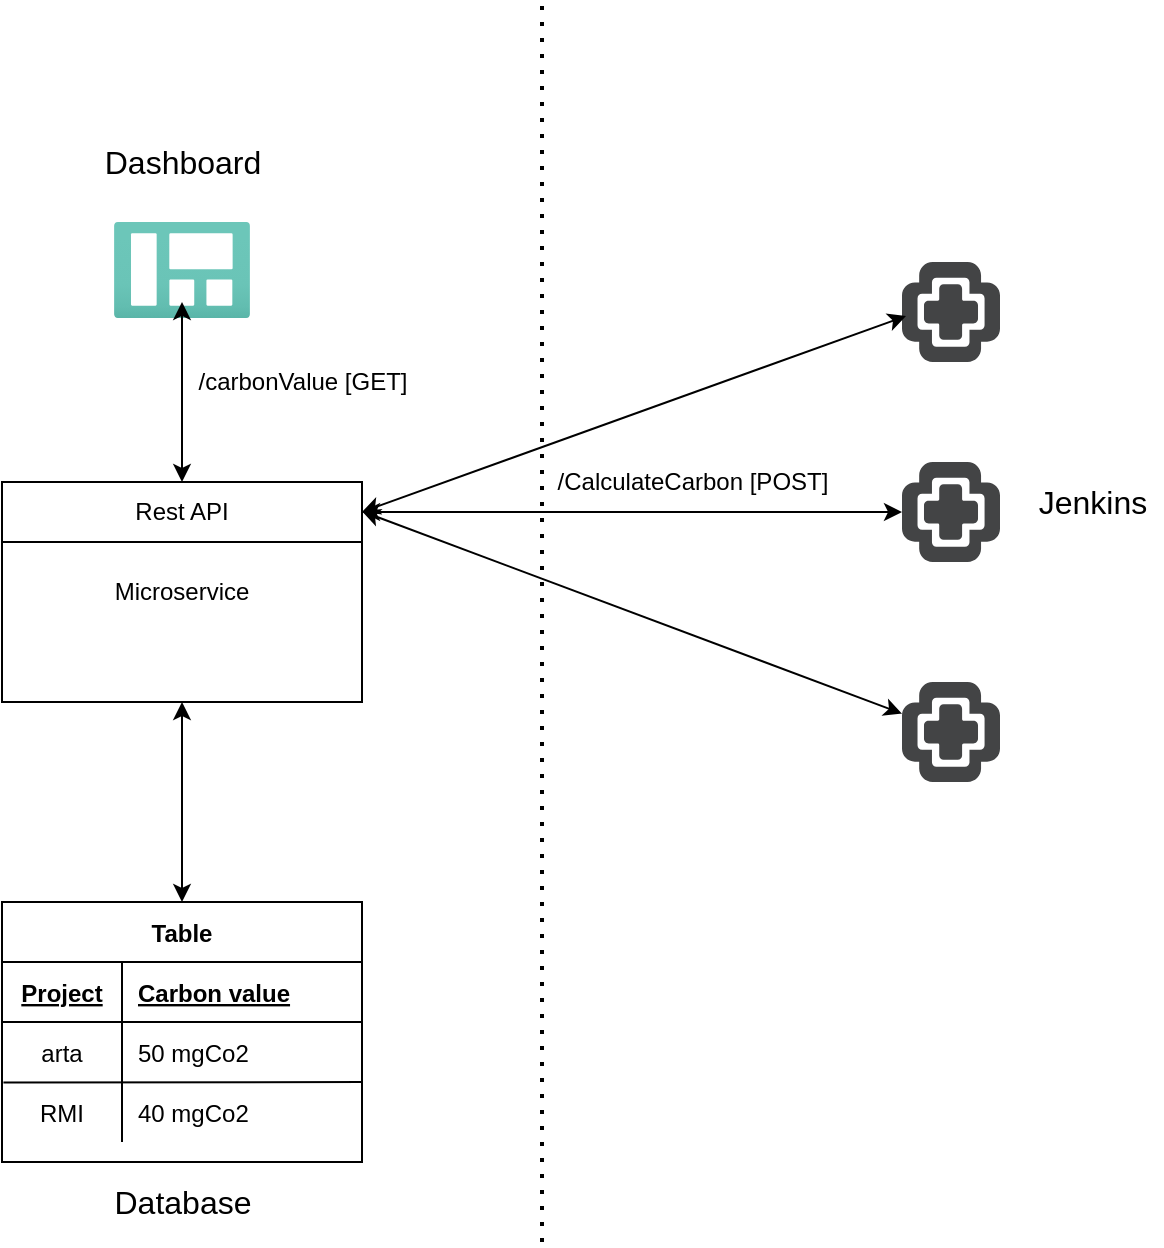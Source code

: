 <mxfile version="17.4.2" type="github" pages="2">
  <diagram id="yisxb9bP6PgOZ_aUMXfN" name="Page-1">
    <mxGraphModel dx="1422" dy="794" grid="1" gridSize="10" guides="1" tooltips="1" connect="1" arrows="1" fold="1" page="1" pageScale="1" pageWidth="1100" pageHeight="1700" math="0" shadow="0">
      <root>
        <mxCell id="0" />
        <mxCell id="1" parent="0" />
        <mxCell id="oYDGXYUzNn_aLFKgtwb9-1" value="Microservice" style="rounded=0;whiteSpace=wrap;html=1;" parent="1" vertex="1">
          <mxGeometry x="410" y="440" width="180" height="110" as="geometry" />
        </mxCell>
        <mxCell id="oYDGXYUzNn_aLFKgtwb9-2" value="Table" style="shape=table;startSize=30;container=1;collapsible=1;childLayout=tableLayout;fixedRows=1;rowLines=0;fontStyle=1;align=center;resizeLast=1;" parent="1" vertex="1">
          <mxGeometry x="410" y="650" width="180" height="130" as="geometry" />
        </mxCell>
        <mxCell id="oYDGXYUzNn_aLFKgtwb9-6" value="" style="shape=tableRow;horizontal=0;startSize=0;swimlaneHead=0;swimlaneBody=0;fillColor=none;collapsible=0;dropTarget=0;points=[[0,0.5],[1,0.5]];portConstraint=eastwest;top=0;left=0;right=0;bottom=1;" parent="oYDGXYUzNn_aLFKgtwb9-2" vertex="1">
          <mxGeometry y="30" width="180" height="30" as="geometry" />
        </mxCell>
        <mxCell id="oYDGXYUzNn_aLFKgtwb9-7" value="Project" style="shape=partialRectangle;connectable=0;fillColor=none;top=0;left=0;bottom=0;right=0;fontStyle=5;overflow=hidden;" parent="oYDGXYUzNn_aLFKgtwb9-6" vertex="1">
          <mxGeometry width="60" height="30" as="geometry">
            <mxRectangle width="60" height="30" as="alternateBounds" />
          </mxGeometry>
        </mxCell>
        <mxCell id="oYDGXYUzNn_aLFKgtwb9-8" value="Carbon value" style="shape=partialRectangle;connectable=0;fillColor=none;top=0;left=0;bottom=0;right=0;align=left;spacingLeft=6;fontStyle=5;overflow=hidden;" parent="oYDGXYUzNn_aLFKgtwb9-6" vertex="1">
          <mxGeometry x="60" width="120" height="30" as="geometry">
            <mxRectangle width="120" height="30" as="alternateBounds" />
          </mxGeometry>
        </mxCell>
        <mxCell id="oYDGXYUzNn_aLFKgtwb9-9" value="" style="shape=tableRow;horizontal=0;startSize=0;swimlaneHead=0;swimlaneBody=0;fillColor=none;collapsible=0;dropTarget=0;points=[[0,0.5],[1,0.5]];portConstraint=eastwest;top=0;left=0;right=0;bottom=0;" parent="oYDGXYUzNn_aLFKgtwb9-2" vertex="1">
          <mxGeometry y="60" width="180" height="30" as="geometry" />
        </mxCell>
        <mxCell id="oYDGXYUzNn_aLFKgtwb9-10" value="arta" style="shape=partialRectangle;connectable=0;fillColor=none;top=0;left=0;bottom=0;right=0;editable=1;overflow=hidden;" parent="oYDGXYUzNn_aLFKgtwb9-9" vertex="1">
          <mxGeometry width="60" height="30" as="geometry">
            <mxRectangle width="60" height="30" as="alternateBounds" />
          </mxGeometry>
        </mxCell>
        <mxCell id="oYDGXYUzNn_aLFKgtwb9-11" value="50 mgCo2" style="shape=partialRectangle;connectable=0;fillColor=none;top=0;left=0;bottom=0;right=0;align=left;spacingLeft=6;overflow=hidden;" parent="oYDGXYUzNn_aLFKgtwb9-9" vertex="1">
          <mxGeometry x="60" width="120" height="30" as="geometry">
            <mxRectangle width="120" height="30" as="alternateBounds" />
          </mxGeometry>
        </mxCell>
        <mxCell id="oYDGXYUzNn_aLFKgtwb9-12" value="" style="shape=tableRow;horizontal=0;startSize=0;swimlaneHead=0;swimlaneBody=0;fillColor=none;collapsible=0;dropTarget=0;points=[[0,0.5],[1,0.5]];portConstraint=eastwest;top=0;left=0;right=0;bottom=0;" parent="oYDGXYUzNn_aLFKgtwb9-2" vertex="1">
          <mxGeometry y="90" width="180" height="30" as="geometry" />
        </mxCell>
        <mxCell id="oYDGXYUzNn_aLFKgtwb9-13" value="RMI" style="shape=partialRectangle;connectable=0;fillColor=none;top=0;left=0;bottom=0;right=0;editable=1;overflow=hidden;" parent="oYDGXYUzNn_aLFKgtwb9-12" vertex="1">
          <mxGeometry width="60" height="30" as="geometry">
            <mxRectangle width="60" height="30" as="alternateBounds" />
          </mxGeometry>
        </mxCell>
        <mxCell id="oYDGXYUzNn_aLFKgtwb9-14" value="40 mgCo2" style="shape=partialRectangle;connectable=0;fillColor=none;top=0;left=0;bottom=0;right=0;align=left;spacingLeft=6;overflow=hidden;" parent="oYDGXYUzNn_aLFKgtwb9-12" vertex="1">
          <mxGeometry x="60" width="120" height="30" as="geometry">
            <mxRectangle width="120" height="30" as="alternateBounds" />
          </mxGeometry>
        </mxCell>
        <mxCell id="NN6bOmch8YNIR143ERD3-5" value="" style="endArrow=none;html=1;rounded=0;exitX=0.004;exitY=1.009;exitDx=0;exitDy=0;exitPerimeter=0;entryX=1.002;entryY=1;entryDx=0;entryDy=0;entryPerimeter=0;" parent="oYDGXYUzNn_aLFKgtwb9-2" source="oYDGXYUzNn_aLFKgtwb9-9" target="oYDGXYUzNn_aLFKgtwb9-9" edge="1">
          <mxGeometry width="50" height="50" relative="1" as="geometry">
            <mxPoint x="30" y="-40" as="sourcePoint" />
            <mxPoint x="80" y="-90" as="targetPoint" />
          </mxGeometry>
        </mxCell>
        <mxCell id="oYDGXYUzNn_aLFKgtwb9-15" value="" style="sketch=0;pointerEvents=1;shadow=0;dashed=0;html=1;strokeColor=none;fillColor=#434445;aspect=fixed;labelPosition=center;verticalLabelPosition=bottom;verticalAlign=top;align=center;outlineConnect=0;shape=mxgraph.vvd.vrealize_operations;" parent="1" vertex="1">
          <mxGeometry x="860" y="430" width="49" height="50" as="geometry" />
        </mxCell>
        <mxCell id="oYDGXYUzNn_aLFKgtwb9-16" value="" style="aspect=fixed;html=1;points=[];align=center;image;fontSize=12;image=img/lib/azure2/general/Dashboard.svg;" parent="1" vertex="1">
          <mxGeometry x="466" y="310" width="68" height="48" as="geometry" />
        </mxCell>
        <mxCell id="oYDGXYUzNn_aLFKgtwb9-17" value="" style="endArrow=classic;startArrow=classic;html=1;rounded=0;exitX=1;exitY=0.5;exitDx=0;exitDy=0;" parent="1" source="NN6bOmch8YNIR143ERD3-4" target="oYDGXYUzNn_aLFKgtwb9-15" edge="1">
          <mxGeometry width="50" height="50" relative="1" as="geometry">
            <mxPoint x="670" y="510" as="sourcePoint" />
            <mxPoint x="720" y="460" as="targetPoint" />
          </mxGeometry>
        </mxCell>
        <mxCell id="oYDGXYUzNn_aLFKgtwb9-18" value="&lt;font style=&quot;font-size: 16px&quot;&gt;Jenkins&lt;/font&gt;" style="text;html=1;align=center;verticalAlign=middle;resizable=0;points=[];autosize=1;strokeColor=none;fillColor=none;" parent="1" vertex="1">
          <mxGeometry x="920" y="440" width="70" height="20" as="geometry" />
        </mxCell>
        <mxCell id="oYDGXYUzNn_aLFKgtwb9-19" value="" style="endArrow=classic;startArrow=classic;html=1;rounded=0;fontSize=16;exitX=0.5;exitY=0;exitDx=0;exitDy=0;entryX=0.5;entryY=1;entryDx=0;entryDy=0;" parent="1" source="oYDGXYUzNn_aLFKgtwb9-2" target="oYDGXYUzNn_aLFKgtwb9-1" edge="1">
          <mxGeometry width="50" height="50" relative="1" as="geometry">
            <mxPoint x="510" y="530" as="sourcePoint" />
            <mxPoint x="560" y="480" as="targetPoint" />
          </mxGeometry>
        </mxCell>
        <mxCell id="oYDGXYUzNn_aLFKgtwb9-21" value="" style="endArrow=classic;startArrow=classic;html=1;rounded=0;fontSize=16;entryX=0.5;entryY=0.833;entryDx=0;entryDy=0;entryPerimeter=0;exitX=0.5;exitY=0;exitDx=0;exitDy=0;" parent="1" source="oYDGXYUzNn_aLFKgtwb9-1" target="oYDGXYUzNn_aLFKgtwb9-16" edge="1">
          <mxGeometry width="50" height="50" relative="1" as="geometry">
            <mxPoint x="500" y="410" as="sourcePoint" />
            <mxPoint x="560" y="480" as="targetPoint" />
          </mxGeometry>
        </mxCell>
        <mxCell id="oYDGXYUzNn_aLFKgtwb9-22" value="Database" style="text;html=1;align=center;verticalAlign=middle;resizable=0;points=[];autosize=1;strokeColor=none;fillColor=none;fontSize=16;" parent="1" vertex="1">
          <mxGeometry x="460" y="790" width="80" height="20" as="geometry" />
        </mxCell>
        <mxCell id="oYDGXYUzNn_aLFKgtwb9-24" value="Dashboard" style="text;html=1;align=center;verticalAlign=middle;resizable=0;points=[];autosize=1;strokeColor=none;fillColor=none;fontSize=16;" parent="1" vertex="1">
          <mxGeometry x="455" y="270" width="90" height="20" as="geometry" />
        </mxCell>
        <mxCell id="NN6bOmch8YNIR143ERD3-4" value="Rest API" style="rounded=0;whiteSpace=wrap;html=1;" parent="1" vertex="1">
          <mxGeometry x="410" y="440" width="180" height="30" as="geometry" />
        </mxCell>
        <mxCell id="NN6bOmch8YNIR143ERD3-6" value="/CalculateCarbon [POST]" style="text;html=1;align=center;verticalAlign=middle;resizable=0;points=[];autosize=1;strokeColor=none;fillColor=none;" parent="1" vertex="1">
          <mxGeometry x="680" y="430" width="150" height="20" as="geometry" />
        </mxCell>
        <mxCell id="NN6bOmch8YNIR143ERD3-7" value="/carbonValue [GET]" style="text;html=1;align=center;verticalAlign=middle;resizable=0;points=[];autosize=1;strokeColor=none;fillColor=none;" parent="1" vertex="1">
          <mxGeometry x="500" y="380" width="120" height="20" as="geometry" />
        </mxCell>
        <mxCell id="pgtYvStC3b5l4Q-WTwik-1" value="" style="sketch=0;pointerEvents=1;shadow=0;dashed=0;html=1;strokeColor=none;fillColor=#434445;aspect=fixed;labelPosition=center;verticalLabelPosition=bottom;verticalAlign=top;align=center;outlineConnect=0;shape=mxgraph.vvd.vrealize_operations;" vertex="1" parent="1">
          <mxGeometry x="860" y="330" width="49" height="50" as="geometry" />
        </mxCell>
        <mxCell id="pgtYvStC3b5l4Q-WTwik-3" value="" style="sketch=0;pointerEvents=1;shadow=0;dashed=0;html=1;strokeColor=none;fillColor=#434445;aspect=fixed;labelPosition=center;verticalLabelPosition=bottom;verticalAlign=top;align=center;outlineConnect=0;shape=mxgraph.vvd.vrealize_operations;" vertex="1" parent="1">
          <mxGeometry x="860" y="540" width="49" height="50" as="geometry" />
        </mxCell>
        <mxCell id="pgtYvStC3b5l4Q-WTwik-4" value="" style="endArrow=classic;startArrow=classic;html=1;rounded=0;entryX=1;entryY=0.5;entryDx=0;entryDy=0;exitX=0.041;exitY=0.54;exitDx=0;exitDy=0;exitPerimeter=0;" edge="1" parent="1" source="pgtYvStC3b5l4Q-WTwik-1" target="NN6bOmch8YNIR143ERD3-4">
          <mxGeometry width="50" height="50" relative="1" as="geometry">
            <mxPoint x="520" y="530" as="sourcePoint" />
            <mxPoint x="560" y="480" as="targetPoint" />
          </mxGeometry>
        </mxCell>
        <mxCell id="pgtYvStC3b5l4Q-WTwik-5" value="" style="endArrow=classic;startArrow=classic;html=1;rounded=0;entryX=1;entryY=0.133;entryDx=0;entryDy=0;entryPerimeter=0;" edge="1" parent="1" source="pgtYvStC3b5l4Q-WTwik-3" target="oYDGXYUzNn_aLFKgtwb9-1">
          <mxGeometry width="50" height="50" relative="1" as="geometry">
            <mxPoint x="872.009" y="367" as="sourcePoint" />
            <mxPoint x="600" y="465" as="targetPoint" />
          </mxGeometry>
        </mxCell>
        <mxCell id="pgtYvStC3b5l4Q-WTwik-6" value="" style="endArrow=none;dashed=1;html=1;dashPattern=1 3;strokeWidth=2;rounded=0;" edge="1" parent="1">
          <mxGeometry width="50" height="50" relative="1" as="geometry">
            <mxPoint x="680" y="820" as="sourcePoint" />
            <mxPoint x="680" y="200" as="targetPoint" />
          </mxGeometry>
        </mxCell>
      </root>
    </mxGraphModel>
  </diagram>
  <diagram id="UhCgT4wZH511t-6Jhzfn" name="Page-2">
    <mxGraphModel dx="1422" dy="794" grid="1" gridSize="10" guides="1" tooltips="1" connect="1" arrows="1" fold="1" page="1" pageScale="1" pageWidth="1100" pageHeight="1700" math="0" shadow="0">
      <root>
        <mxCell id="0" />
        <mxCell id="1" parent="0" />
      </root>
    </mxGraphModel>
  </diagram>
</mxfile>
